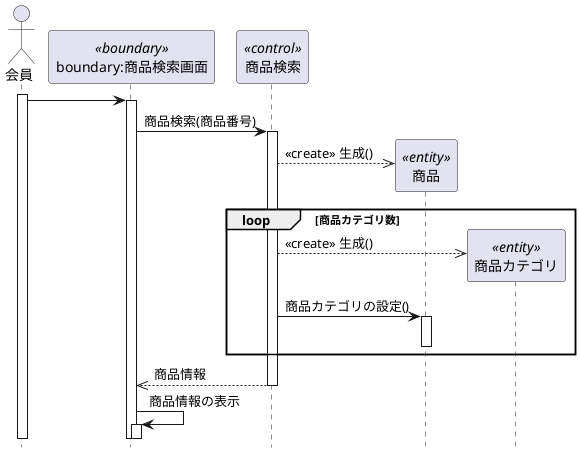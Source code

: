@startuml 商品情報を検索する
hide footbox
actor "会員" as user
participant "boundary:商品検索画面" as boundary  <<boundary>>
participant "商品検索" as control  <<control>>
participant "商品" as entity1  <<entity>>
participant "商品カテゴリ" as entity2  <<entity>>

activate user
user -> boundary 
activate boundary
boundary -> control:商品検索(商品番号)
activate control
create entity1
control -->> entity1: <<create>> 生成()
    loop 商品カテゴリ数
    create entity2
    control -->> entity2 : <<create>> 生成()
    control -> entity1 :商品カテゴリの設定()
    activate entity1
    deactivate entity1 
end loop
control -->> boundary:商品情報
deactivate control
boundary -> boundary:商品情報の表示
activate boundary
@enduml